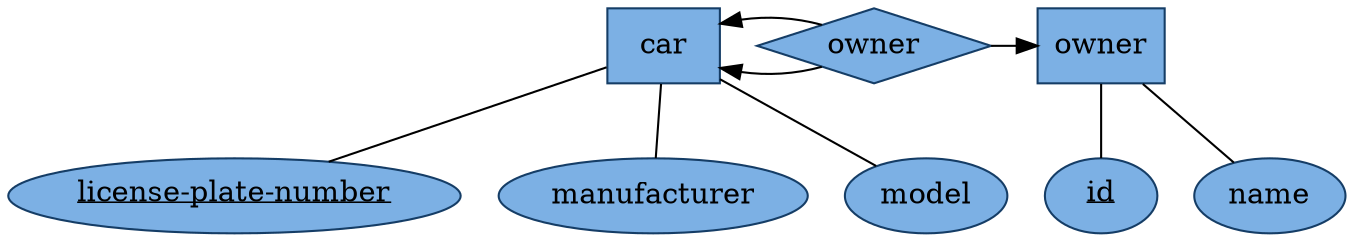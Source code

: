 # Note: since there is no double-arrow in Graphviz, I add two connections between entities in case of 1:n or n:m relationships

digraph car_database {
  node [style=filled, fillcolor="#7cb0e4", color="#153d66"]

  node [shape=box, peripheries=1]; { node[label="car"] car_entity; }
  node [shape=ellipse, peripheries=1]; { node[label=<<u>license-plate-number</u>>] license_plate_number_attribute; }
  node [shape=ellipse, peripheries=1]; { node[label="manufacturer"] manufacturer_attribute; }
  node [shape=ellipse, peripheries=1]; { node[label="model"] model_attribute; }
  node [shape=diamond, peripheries=1]; { node[label="owner"] owner_relationship; }
  node [shape=box, peripheries=1]; { node[label="owner"] owner_entity; }
  node [shape=ellipse, peripheries=1]; { node[label=<<u>id</u>>] id_attribute; }
  node [shape=ellipse, peripheries=1]; { node[label="name"] name_attribute; }

  edge[arrowhead=normal]; car_entity -> owner_relationship [dir=back];
  edge[arrowhead=normal]; car_entity -> owner_relationship [dir=back];
  edge[arrowhead=none]; car_entity -> license_plate_number_attribute;
  edge[arrowhead=none]; car_entity -> manufacturer_attribute;
  edge[arrowhead=none]; car_entity -> model_attribute;
  edge[arrowhead=normal]; owner_relationship -> owner_entity;
  edge[arrowhead=none]; owner_entity -> id_attribute;
  edge[arrowhead=none]; owner_entity -> name_attribute;

  {rank=same; car_entity; owner_relationship; owner_entity;}
}
